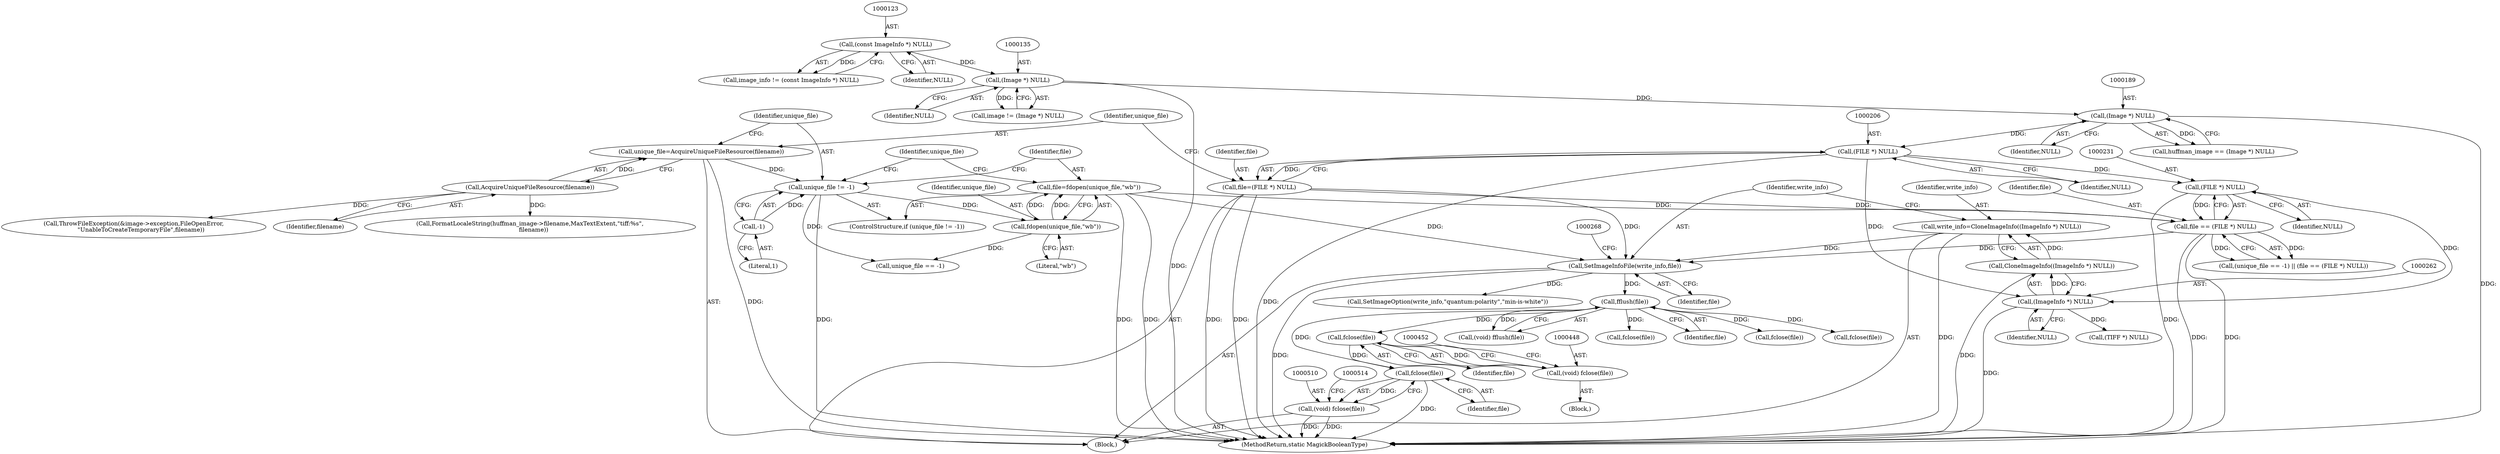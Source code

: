 digraph "0_ImageMagick_10b3823a7619ed22d42764733eb052c4159bc8c1_3@API" {
"1000449" [label="(Call,fclose(file))"];
"1000300" [label="(Call,fflush(file))"];
"1000264" [label="(Call,SetImageInfoFile(write_info,file))"];
"1000258" [label="(Call,write_info=CloneImageInfo((ImageInfo *) NULL))"];
"1000260" [label="(Call,CloneImageInfo((ImageInfo *) NULL))"];
"1000261" [label="(Call,(ImageInfo *) NULL)"];
"1000205" [label="(Call,(FILE *) NULL)"];
"1000188" [label="(Call,(Image *) NULL)"];
"1000134" [label="(Call,(Image *) NULL)"];
"1000122" [label="(Call,(const ImageInfo *) NULL)"];
"1000230" [label="(Call,(FILE *) NULL)"];
"1000228" [label="(Call,file == (FILE *) NULL)"];
"1000217" [label="(Call,file=fdopen(unique_file,\"wb\"))"];
"1000219" [label="(Call,fdopen(unique_file,\"wb\"))"];
"1000213" [label="(Call,unique_file != -1)"];
"1000208" [label="(Call,unique_file=AcquireUniqueFileResource(filename))"];
"1000210" [label="(Call,AcquireUniqueFileResource(filename))"];
"1000215" [label="(Call,-1)"];
"1000203" [label="(Call,file=(FILE *) NULL)"];
"1000447" [label="(Call,(void) fclose(file))"];
"1000511" [label="(Call,fclose(file))"];
"1000509" [label="(Call,(void) fclose(file))"];
"1000265" [label="(Identifier,write_info)"];
"1000326" [label="(Call,fclose(file))"];
"1000220" [label="(Identifier,unique_file)"];
"1000219" [label="(Call,fdopen(unique_file,\"wb\"))"];
"1000106" [label="(Block,)"];
"1000204" [label="(Identifier,file)"];
"1000509" [label="(Call,(void) fclose(file))"];
"1000223" [label="(Call,(unique_file == -1) || (file == (FILE *) NULL))"];
"1000221" [label="(Literal,\"wb\")"];
"1000232" [label="(Identifier,NULL)"];
"1000264" [label="(Call,SetImageInfoFile(write_info,file))"];
"1000136" [label="(Identifier,NULL)"];
"1000298" [label="(Call,(void) fflush(file))"];
"1000120" [label="(Call,image_info != (const ImageInfo *) NULL)"];
"1000215" [label="(Call,-1)"];
"1000447" [label="(Call,(void) fclose(file))"];
"1000266" [label="(Identifier,file)"];
"1000449" [label="(Call,fclose(file))"];
"1000225" [label="(Identifier,unique_file)"];
"1000212" [label="(ControlStructure,if (unique_file != -1))"];
"1000205" [label="(Call,(FILE *) NULL)"];
"1000124" [label="(Identifier,NULL)"];
"1000213" [label="(Call,unique_file != -1)"];
"1000258" [label="(Call,write_info=CloneImageInfo((ImageInfo *) NULL))"];
"1000207" [label="(Identifier,NULL)"];
"1000440" [label="(Block,)"];
"1000511" [label="(Call,fclose(file))"];
"1000230" [label="(Call,(FILE *) NULL)"];
"1000300" [label="(Call,fflush(file))"];
"1000387" [label="(Call,fclose(file))"];
"1000190" [label="(Identifier,NULL)"];
"1000260" [label="(Call,CloneImageInfo((ImageInfo *) NULL))"];
"1000186" [label="(Call,huffman_image == (Image *) NULL)"];
"1000342" [label="(Call,(TIFF *) NULL)"];
"1000208" [label="(Call,unique_file=AcquireUniqueFileResource(filename))"];
"1000301" [label="(Identifier,file)"];
"1000211" [label="(Identifier,filename)"];
"1000263" [label="(Identifier,NULL)"];
"1000450" [label="(Identifier,file)"];
"1000216" [label="(Literal,1)"];
"1000246" [label="(Call,FormatLocaleString(huffman_image->filename,MaxTextExtent,\"tiff:%s\",\n    filename))"];
"1000512" [label="(Identifier,file)"];
"1000224" [label="(Call,unique_file == -1)"];
"1000352" [label="(Call,fclose(file))"];
"1000259" [label="(Identifier,write_info)"];
"1000217" [label="(Call,file=fdopen(unique_file,\"wb\"))"];
"1000210" [label="(Call,AcquireUniqueFileResource(filename))"];
"1000228" [label="(Call,file == (FILE *) NULL)"];
"1000289" [label="(Call,SetImageOption(write_info,\"quantum:polarity\",\"min-is-white\"))"];
"1000218" [label="(Identifier,file)"];
"1000214" [label="(Identifier,unique_file)"];
"1000261" [label="(Call,(ImageInfo *) NULL)"];
"1000203" [label="(Call,file=(FILE *) NULL)"];
"1000134" [label="(Call,(Image *) NULL)"];
"1000234" [label="(Call,ThrowFileException(&image->exception,FileOpenError,\n        \"UnableToCreateTemporaryFile\",filename))"];
"1000209" [label="(Identifier,unique_file)"];
"1000523" [label="(MethodReturn,static MagickBooleanType)"];
"1000122" [label="(Call,(const ImageInfo *) NULL)"];
"1000132" [label="(Call,image != (Image *) NULL)"];
"1000229" [label="(Identifier,file)"];
"1000188" [label="(Call,(Image *) NULL)"];
"1000449" -> "1000447"  [label="AST: "];
"1000449" -> "1000450"  [label="CFG: "];
"1000450" -> "1000449"  [label="AST: "];
"1000447" -> "1000449"  [label="CFG: "];
"1000449" -> "1000447"  [label="DDG: "];
"1000300" -> "1000449"  [label="DDG: "];
"1000449" -> "1000511"  [label="DDG: "];
"1000300" -> "1000298"  [label="AST: "];
"1000300" -> "1000301"  [label="CFG: "];
"1000301" -> "1000300"  [label="AST: "];
"1000298" -> "1000300"  [label="CFG: "];
"1000300" -> "1000298"  [label="DDG: "];
"1000264" -> "1000300"  [label="DDG: "];
"1000300" -> "1000326"  [label="DDG: "];
"1000300" -> "1000352"  [label="DDG: "];
"1000300" -> "1000387"  [label="DDG: "];
"1000300" -> "1000511"  [label="DDG: "];
"1000264" -> "1000106"  [label="AST: "];
"1000264" -> "1000266"  [label="CFG: "];
"1000265" -> "1000264"  [label="AST: "];
"1000266" -> "1000264"  [label="AST: "];
"1000268" -> "1000264"  [label="CFG: "];
"1000264" -> "1000523"  [label="DDG: "];
"1000258" -> "1000264"  [label="DDG: "];
"1000228" -> "1000264"  [label="DDG: "];
"1000217" -> "1000264"  [label="DDG: "];
"1000203" -> "1000264"  [label="DDG: "];
"1000264" -> "1000289"  [label="DDG: "];
"1000258" -> "1000106"  [label="AST: "];
"1000258" -> "1000260"  [label="CFG: "];
"1000259" -> "1000258"  [label="AST: "];
"1000260" -> "1000258"  [label="AST: "];
"1000265" -> "1000258"  [label="CFG: "];
"1000258" -> "1000523"  [label="DDG: "];
"1000260" -> "1000258"  [label="DDG: "];
"1000260" -> "1000261"  [label="CFG: "];
"1000261" -> "1000260"  [label="AST: "];
"1000260" -> "1000523"  [label="DDG: "];
"1000261" -> "1000260"  [label="DDG: "];
"1000261" -> "1000263"  [label="CFG: "];
"1000262" -> "1000261"  [label="AST: "];
"1000263" -> "1000261"  [label="AST: "];
"1000261" -> "1000523"  [label="DDG: "];
"1000205" -> "1000261"  [label="DDG: "];
"1000230" -> "1000261"  [label="DDG: "];
"1000261" -> "1000342"  [label="DDG: "];
"1000205" -> "1000203"  [label="AST: "];
"1000205" -> "1000207"  [label="CFG: "];
"1000206" -> "1000205"  [label="AST: "];
"1000207" -> "1000205"  [label="AST: "];
"1000203" -> "1000205"  [label="CFG: "];
"1000205" -> "1000523"  [label="DDG: "];
"1000205" -> "1000203"  [label="DDG: "];
"1000188" -> "1000205"  [label="DDG: "];
"1000205" -> "1000230"  [label="DDG: "];
"1000188" -> "1000186"  [label="AST: "];
"1000188" -> "1000190"  [label="CFG: "];
"1000189" -> "1000188"  [label="AST: "];
"1000190" -> "1000188"  [label="AST: "];
"1000186" -> "1000188"  [label="CFG: "];
"1000188" -> "1000523"  [label="DDG: "];
"1000188" -> "1000186"  [label="DDG: "];
"1000134" -> "1000188"  [label="DDG: "];
"1000134" -> "1000132"  [label="AST: "];
"1000134" -> "1000136"  [label="CFG: "];
"1000135" -> "1000134"  [label="AST: "];
"1000136" -> "1000134"  [label="AST: "];
"1000132" -> "1000134"  [label="CFG: "];
"1000134" -> "1000523"  [label="DDG: "];
"1000134" -> "1000132"  [label="DDG: "];
"1000122" -> "1000134"  [label="DDG: "];
"1000122" -> "1000120"  [label="AST: "];
"1000122" -> "1000124"  [label="CFG: "];
"1000123" -> "1000122"  [label="AST: "];
"1000124" -> "1000122"  [label="AST: "];
"1000120" -> "1000122"  [label="CFG: "];
"1000122" -> "1000120"  [label="DDG: "];
"1000230" -> "1000228"  [label="AST: "];
"1000230" -> "1000232"  [label="CFG: "];
"1000231" -> "1000230"  [label="AST: "];
"1000232" -> "1000230"  [label="AST: "];
"1000228" -> "1000230"  [label="CFG: "];
"1000230" -> "1000523"  [label="DDG: "];
"1000230" -> "1000228"  [label="DDG: "];
"1000228" -> "1000223"  [label="AST: "];
"1000229" -> "1000228"  [label="AST: "];
"1000223" -> "1000228"  [label="CFG: "];
"1000228" -> "1000523"  [label="DDG: "];
"1000228" -> "1000523"  [label="DDG: "];
"1000228" -> "1000223"  [label="DDG: "];
"1000228" -> "1000223"  [label="DDG: "];
"1000217" -> "1000228"  [label="DDG: "];
"1000203" -> "1000228"  [label="DDG: "];
"1000217" -> "1000212"  [label="AST: "];
"1000217" -> "1000219"  [label="CFG: "];
"1000218" -> "1000217"  [label="AST: "];
"1000219" -> "1000217"  [label="AST: "];
"1000225" -> "1000217"  [label="CFG: "];
"1000217" -> "1000523"  [label="DDG: "];
"1000217" -> "1000523"  [label="DDG: "];
"1000219" -> "1000217"  [label="DDG: "];
"1000219" -> "1000217"  [label="DDG: "];
"1000219" -> "1000221"  [label="CFG: "];
"1000220" -> "1000219"  [label="AST: "];
"1000221" -> "1000219"  [label="AST: "];
"1000213" -> "1000219"  [label="DDG: "];
"1000219" -> "1000224"  [label="DDG: "];
"1000213" -> "1000212"  [label="AST: "];
"1000213" -> "1000215"  [label="CFG: "];
"1000214" -> "1000213"  [label="AST: "];
"1000215" -> "1000213"  [label="AST: "];
"1000218" -> "1000213"  [label="CFG: "];
"1000225" -> "1000213"  [label="CFG: "];
"1000213" -> "1000523"  [label="DDG: "];
"1000208" -> "1000213"  [label="DDG: "];
"1000215" -> "1000213"  [label="DDG: "];
"1000213" -> "1000224"  [label="DDG: "];
"1000208" -> "1000106"  [label="AST: "];
"1000208" -> "1000210"  [label="CFG: "];
"1000209" -> "1000208"  [label="AST: "];
"1000210" -> "1000208"  [label="AST: "];
"1000214" -> "1000208"  [label="CFG: "];
"1000208" -> "1000523"  [label="DDG: "];
"1000210" -> "1000208"  [label="DDG: "];
"1000210" -> "1000211"  [label="CFG: "];
"1000211" -> "1000210"  [label="AST: "];
"1000210" -> "1000234"  [label="DDG: "];
"1000210" -> "1000246"  [label="DDG: "];
"1000215" -> "1000216"  [label="CFG: "];
"1000216" -> "1000215"  [label="AST: "];
"1000203" -> "1000106"  [label="AST: "];
"1000204" -> "1000203"  [label="AST: "];
"1000209" -> "1000203"  [label="CFG: "];
"1000203" -> "1000523"  [label="DDG: "];
"1000203" -> "1000523"  [label="DDG: "];
"1000447" -> "1000440"  [label="AST: "];
"1000448" -> "1000447"  [label="AST: "];
"1000452" -> "1000447"  [label="CFG: "];
"1000511" -> "1000509"  [label="AST: "];
"1000511" -> "1000512"  [label="CFG: "];
"1000512" -> "1000511"  [label="AST: "];
"1000509" -> "1000511"  [label="CFG: "];
"1000511" -> "1000523"  [label="DDG: "];
"1000511" -> "1000509"  [label="DDG: "];
"1000509" -> "1000106"  [label="AST: "];
"1000510" -> "1000509"  [label="AST: "];
"1000514" -> "1000509"  [label="CFG: "];
"1000509" -> "1000523"  [label="DDG: "];
"1000509" -> "1000523"  [label="DDG: "];
}
